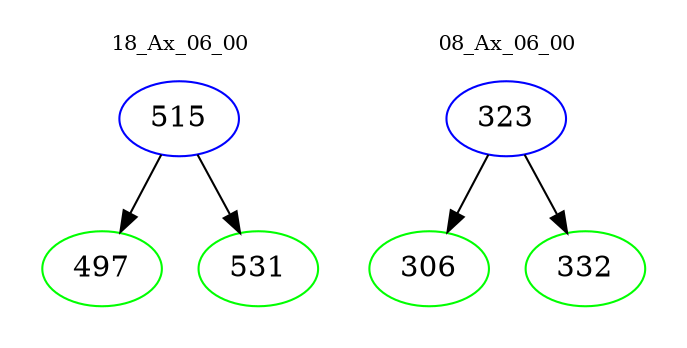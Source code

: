 digraph{
subgraph cluster_0 {
color = white
label = "18_Ax_06_00";
fontsize=10;
T0_515 [label="515", color="blue"]
T0_515 -> T0_497 [color="black"]
T0_497 [label="497", color="green"]
T0_515 -> T0_531 [color="black"]
T0_531 [label="531", color="green"]
}
subgraph cluster_1 {
color = white
label = "08_Ax_06_00";
fontsize=10;
T1_323 [label="323", color="blue"]
T1_323 -> T1_306 [color="black"]
T1_306 [label="306", color="green"]
T1_323 -> T1_332 [color="black"]
T1_332 [label="332", color="green"]
}
}
